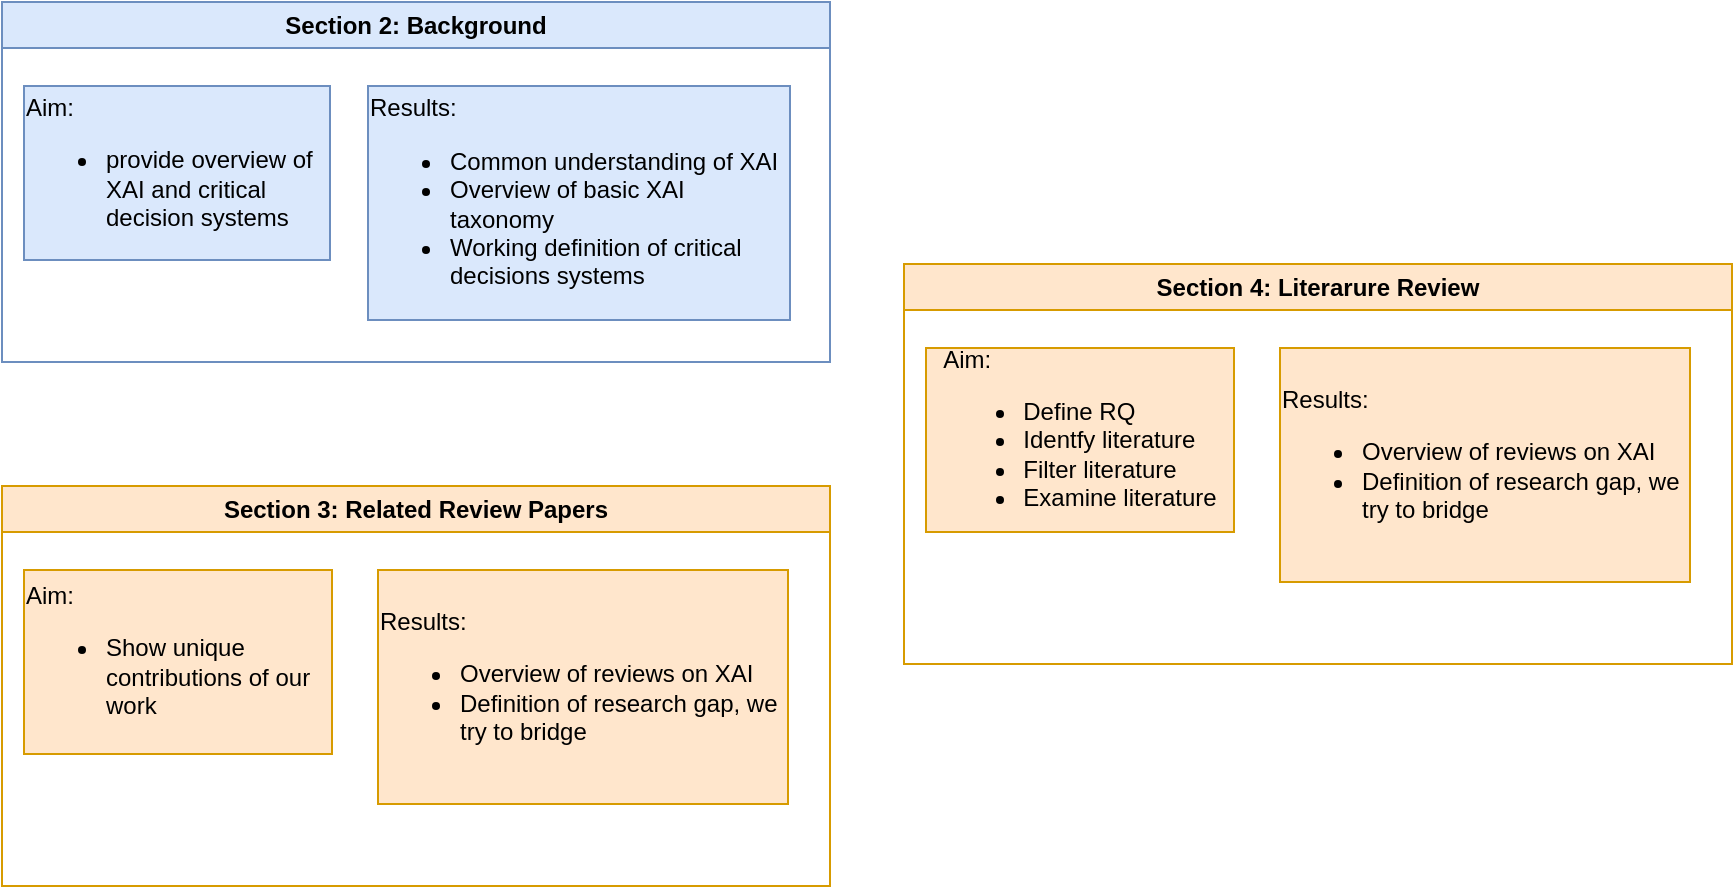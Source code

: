 <mxfile version="24.9.2" pages="2">
  <diagram name="Seite-1" id="Yq9eNVUB8aMpdLc4tktE">
    <mxGraphModel dx="1123" dy="730" grid="0" gridSize="10" guides="1" tooltips="1" connect="1" arrows="1" fold="1" page="1" pageScale="1" pageWidth="827" pageHeight="1169" math="0" shadow="0">
      <root>
        <mxCell id="0" />
        <mxCell id="1" parent="0" />
        <mxCell id="6sYlEwsRBTDHdmyW6QFx-9" value="Section 2: Background" style="swimlane;whiteSpace=wrap;html=1;fillColor=#dae8fc;strokeColor=#6c8ebf;" vertex="1" parent="1">
          <mxGeometry x="97" y="229" width="414" height="180" as="geometry" />
        </mxCell>
        <mxCell id="6sYlEwsRBTDHdmyW6QFx-6" value="&lt;div style=&quot;text-align: left;&quot;&gt;&lt;span style=&quot;background-color: initial;&quot;&gt;Aim:&lt;/span&gt;&lt;/div&gt;&lt;div style=&quot;text-align: left;&quot;&gt;&lt;ul&gt;&lt;li&gt;provide o&lt;span style=&quot;&quot;&gt;verview of XAI and critical decision systems&lt;/span&gt;&lt;/li&gt;&lt;/ul&gt;&lt;/div&gt;" style="rounded=0;whiteSpace=wrap;html=1;fillColor=#dae8fc;strokeColor=#6c8ebf;" vertex="1" parent="6sYlEwsRBTDHdmyW6QFx-9">
          <mxGeometry x="11" y="42" width="153" height="87" as="geometry" />
        </mxCell>
        <mxCell id="6sYlEwsRBTDHdmyW6QFx-8" value="&lt;div style=&quot;text-align: left;&quot;&gt;&lt;span style=&quot;background-color: initial;&quot;&gt;Results:&lt;/span&gt;&lt;/div&gt;&lt;div style=&quot;text-align: left;&quot;&gt;&lt;ul&gt;&lt;li&gt;Common understanding of XAI&lt;/li&gt;&lt;li&gt;Overview of basic XAI taxonomy&lt;/li&gt;&lt;li&gt;Working definition of critical decisions systems&lt;/li&gt;&lt;/ul&gt;&lt;/div&gt;" style="rounded=0;whiteSpace=wrap;html=1;fillColor=#dae8fc;strokeColor=#6c8ebf;" vertex="1" parent="6sYlEwsRBTDHdmyW6QFx-9">
          <mxGeometry x="183" y="42" width="211" height="117" as="geometry" />
        </mxCell>
        <mxCell id="6sYlEwsRBTDHdmyW6QFx-11" value="Section 3: Related Review Papers" style="swimlane;whiteSpace=wrap;html=1;fillColor=#ffe6cc;strokeColor=#d79b00;" vertex="1" parent="1">
          <mxGeometry x="97" y="471" width="414" height="200" as="geometry" />
        </mxCell>
        <mxCell id="6sYlEwsRBTDHdmyW6QFx-12" value="&lt;div style=&quot;text-align: left;&quot;&gt;&lt;span style=&quot;background-color: initial;&quot;&gt;Aim:&lt;/span&gt;&lt;/div&gt;&lt;div style=&quot;text-align: left;&quot;&gt;&lt;ul&gt;&lt;li&gt;Show unique contributions of our work&lt;/li&gt;&lt;/ul&gt;&lt;/div&gt;" style="rounded=0;whiteSpace=wrap;html=1;fillColor=#ffe6cc;strokeColor=#d79b00;" vertex="1" parent="6sYlEwsRBTDHdmyW6QFx-11">
          <mxGeometry x="11" y="42" width="154" height="92" as="geometry" />
        </mxCell>
        <mxCell id="6sYlEwsRBTDHdmyW6QFx-13" value="&lt;div style=&quot;text-align: left;&quot;&gt;&lt;span style=&quot;background-color: initial;&quot;&gt;Results:&lt;/span&gt;&lt;/div&gt;&lt;div style=&quot;text-align: left;&quot;&gt;&lt;ul&gt;&lt;li&gt;Overview of reviews on XAI&amp;nbsp;&lt;/li&gt;&lt;li&gt;Definition of research gap, we try to bridge&lt;/li&gt;&lt;/ul&gt;&lt;/div&gt;" style="rounded=0;whiteSpace=wrap;html=1;fillColor=#ffe6cc;strokeColor=#d79b00;" vertex="1" parent="6sYlEwsRBTDHdmyW6QFx-11">
          <mxGeometry x="188" y="42" width="205" height="117" as="geometry" />
        </mxCell>
        <mxCell id="6sYlEwsRBTDHdmyW6QFx-14" value="Section 4: Literarure Review" style="swimlane;whiteSpace=wrap;html=1;fillColor=#ffe6cc;strokeColor=#d79b00;" vertex="1" parent="1">
          <mxGeometry x="548" y="360" width="414" height="200" as="geometry" />
        </mxCell>
        <mxCell id="6sYlEwsRBTDHdmyW6QFx-15" value="&lt;div style=&quot;text-align: left;&quot;&gt;&lt;span style=&quot;background-color: initial;&quot;&gt;Aim:&lt;/span&gt;&lt;/div&gt;&lt;div style=&quot;&quot;&gt;&lt;ul&gt;&lt;li style=&quot;text-align: left;&quot;&gt;Define RQ&lt;/li&gt;&lt;li style=&quot;text-align: left;&quot;&gt;Identfy literature&lt;/li&gt;&lt;li style=&quot;text-align: left;&quot;&gt;Filter literature&lt;/li&gt;&lt;li style=&quot;text-align: left;&quot;&gt;Examine literature&lt;/li&gt;&lt;/ul&gt;&lt;/div&gt;" style="rounded=0;whiteSpace=wrap;html=1;fillColor=#ffe6cc;strokeColor=#d79b00;" vertex="1" parent="6sYlEwsRBTDHdmyW6QFx-14">
          <mxGeometry x="11" y="42" width="154" height="92" as="geometry" />
        </mxCell>
        <mxCell id="6sYlEwsRBTDHdmyW6QFx-16" value="&lt;div style=&quot;text-align: left;&quot;&gt;&lt;span style=&quot;background-color: initial;&quot;&gt;Results:&lt;/span&gt;&lt;/div&gt;&lt;div style=&quot;text-align: left;&quot;&gt;&lt;ul&gt;&lt;li&gt;Overview of reviews on XAI&amp;nbsp;&lt;/li&gt;&lt;li&gt;Definition of research gap, we try to bridge&lt;/li&gt;&lt;/ul&gt;&lt;/div&gt;" style="rounded=0;whiteSpace=wrap;html=1;fillColor=#ffe6cc;strokeColor=#d79b00;" vertex="1" parent="6sYlEwsRBTDHdmyW6QFx-14">
          <mxGeometry x="188" y="42" width="205" height="117" as="geometry" />
        </mxCell>
      </root>
    </mxGraphModel>
  </diagram>
  <diagram id="tW4TefEium68_NQsiIl4" name="Seite-2">
    <mxGraphModel dx="1209" dy="786" grid="0" gridSize="10" guides="1" tooltips="1" connect="1" arrows="1" fold="1" page="1" pageScale="1" pageWidth="827" pageHeight="1169" math="0" shadow="0">
      <root>
        <mxCell id="0" />
        <mxCell id="1" parent="0" />
        <mxCell id="_KkhymdzscNkCMlNo2W2-17" value="" style="edgeStyle=orthogonalEdgeStyle;rounded=0;orthogonalLoop=1;jettySize=auto;html=1;" edge="1" parent="1" source="_KkhymdzscNkCMlNo2W2-1" target="_KkhymdzscNkCMlNo2W2-4">
          <mxGeometry relative="1" as="geometry" />
        </mxCell>
        <mxCell id="_KkhymdzscNkCMlNo2W2-1" value="Research Questions" style="rounded=0;whiteSpace=wrap;html=1;" vertex="1" parent="1">
          <mxGeometry x="332" y="196" width="138" height="33" as="geometry" />
        </mxCell>
        <mxCell id="_KkhymdzscNkCMlNo2W2-15" value="" style="edgeStyle=orthogonalEdgeStyle;rounded=0;orthogonalLoop=1;jettySize=auto;html=1;entryX=0.5;entryY=0;entryDx=0;entryDy=0;exitX=0.5;exitY=1;exitDx=0;exitDy=0;" edge="1" parent="1" source="_KkhymdzscNkCMlNo2W2-2" target="_KkhymdzscNkCMlNo2W2-1">
          <mxGeometry relative="1" as="geometry">
            <Array as="points">
              <mxPoint x="297" y="141" />
              <mxPoint x="400" y="141" />
              <mxPoint x="400" y="184" />
              <mxPoint x="401" y="184" />
            </Array>
          </mxGeometry>
        </mxCell>
        <mxCell id="_KkhymdzscNkCMlNo2W2-27" value="" style="edgeStyle=orthogonalEdgeStyle;rounded=0;orthogonalLoop=1;jettySize=auto;html=1;" edge="1" parent="1" source="_KkhymdzscNkCMlNo2W2-3" target="_KkhymdzscNkCMlNo2W2-1">
          <mxGeometry relative="1" as="geometry">
            <Array as="points">
              <mxPoint x="494" y="142" />
              <mxPoint x="400" y="142" />
            </Array>
          </mxGeometry>
        </mxCell>
        <mxCell id="_KkhymdzscNkCMlNo2W2-20" value="" style="edgeStyle=orthogonalEdgeStyle;rounded=0;orthogonalLoop=1;jettySize=auto;html=1;" edge="1" parent="1" source="_KkhymdzscNkCMlNo2W2-6" target="_KkhymdzscNkCMlNo2W2-7">
          <mxGeometry relative="1" as="geometry" />
        </mxCell>
        <mxCell id="_KkhymdzscNkCMlNo2W2-21" value="" style="edgeStyle=orthogonalEdgeStyle;rounded=0;orthogonalLoop=1;jettySize=auto;html=1;entryX=0.5;entryY=0;entryDx=0;entryDy=0;" edge="1" parent="1" source="_KkhymdzscNkCMlNo2W2-7" target="_KkhymdzscNkCMlNo2W2-9">
          <mxGeometry relative="1" as="geometry" />
        </mxCell>
        <mxCell id="_KkhymdzscNkCMlNo2W2-23" value="Section 2" style="swimlane;whiteSpace=wrap;html=1;" vertex="1" parent="1">
          <mxGeometry x="198" y="55" width="198" height="71" as="geometry" />
        </mxCell>
        <mxCell id="_KkhymdzscNkCMlNo2W2-2" value="Overview of XAI and critical decision systems&amp;nbsp;" style="rounded=0;whiteSpace=wrap;html=1;" vertex="1" parent="_KkhymdzscNkCMlNo2W2-23">
          <mxGeometry x="22.5" y="33" width="153" height="30" as="geometry" />
        </mxCell>
        <mxCell id="_KkhymdzscNkCMlNo2W2-24" value="Section3&amp;nbsp;" style="swimlane;whiteSpace=wrap;html=1;" vertex="1" parent="1">
          <mxGeometry x="424" y="55" width="174" height="69" as="geometry" />
        </mxCell>
        <mxCell id="_KkhymdzscNkCMlNo2W2-3" value="Related literature reviews, gaps in research" style="rounded=0;whiteSpace=wrap;html=1;" vertex="1" parent="_KkhymdzscNkCMlNo2W2-24">
          <mxGeometry x="9" y="33" width="155.5" height="28" as="geometry" />
        </mxCell>
        <mxCell id="_KkhymdzscNkCMlNo2W2-25" value="Section 4" style="swimlane;whiteSpace=wrap;html=1;" vertex="1" parent="1">
          <mxGeometry x="312" y="155" width="177" height="220" as="geometry" />
        </mxCell>
        <mxCell id="_KkhymdzscNkCMlNo2W2-4" value="Identification of literature" style="rounded=0;whiteSpace=wrap;html=1;" vertex="1" parent="_KkhymdzscNkCMlNo2W2-25">
          <mxGeometry x="20" y="88" width="138" height="33" as="geometry" />
        </mxCell>
        <mxCell id="_KkhymdzscNkCMlNo2W2-5" value="Filtering of literature" style="rounded=0;whiteSpace=wrap;html=1;" vertex="1" parent="_KkhymdzscNkCMlNo2W2-25">
          <mxGeometry x="20" y="135" width="138" height="33" as="geometry" />
        </mxCell>
        <mxCell id="_KkhymdzscNkCMlNo2W2-6" value="Organizing literature" style="rounded=0;whiteSpace=wrap;html=1;" vertex="1" parent="_KkhymdzscNkCMlNo2W2-25">
          <mxGeometry x="20" y="180" width="138" height="33" as="geometry" />
        </mxCell>
        <mxCell id="_KkhymdzscNkCMlNo2W2-46" value="" style="edgeStyle=orthogonalEdgeStyle;rounded=0;orthogonalLoop=1;jettySize=auto;html=1;" edge="1" parent="_KkhymdzscNkCMlNo2W2-25">
          <mxGeometry relative="1" as="geometry">
            <mxPoint x="88.35" y="121" as="sourcePoint" />
            <mxPoint x="88.35" y="135" as="targetPoint" />
          </mxGeometry>
        </mxCell>
        <mxCell id="_KkhymdzscNkCMlNo2W2-47" value="" style="edgeStyle=orthogonalEdgeStyle;rounded=0;orthogonalLoop=1;jettySize=auto;html=1;" edge="1" parent="_KkhymdzscNkCMlNo2W2-25">
          <mxGeometry relative="1" as="geometry">
            <mxPoint x="88.35" y="168" as="sourcePoint" />
            <mxPoint x="88.35" y="182" as="targetPoint" />
          </mxGeometry>
        </mxCell>
        <mxCell id="_KkhymdzscNkCMlNo2W2-28" value="Section 5" style="swimlane;whiteSpace=wrap;html=1;" vertex="1" parent="1">
          <mxGeometry x="312" y="386" width="177" height="72" as="geometry" />
        </mxCell>
        <mxCell id="_KkhymdzscNkCMlNo2W2-7" value="Common XAI use cases in critical decision systems" style="rounded=0;whiteSpace=wrap;html=1;" vertex="1" parent="_KkhymdzscNkCMlNo2W2-28">
          <mxGeometry x="15.5" y="32.25" width="147" height="32" as="geometry" />
        </mxCell>
        <mxCell id="_KkhymdzscNkCMlNo2W2-52" value="" style="edgeStyle=orthogonalEdgeStyle;rounded=0;orthogonalLoop=1;jettySize=auto;html=1;entryX=0.5;entryY=0;entryDx=0;entryDy=0;exitX=0.5;exitY=1;exitDx=0;exitDy=0;" edge="1" parent="1" source="_KkhymdzscNkCMlNo2W2-10" target="_KkhymdzscNkCMlNo2W2-30">
          <mxGeometry relative="1" as="geometry">
            <Array as="points">
              <mxPoint x="401" y="619" />
              <mxPoint x="489" y="619" />
            </Array>
          </mxGeometry>
        </mxCell>
        <mxCell id="_KkhymdzscNkCMlNo2W2-29" value="Section 6" style="swimlane;whiteSpace=wrap;html=1;" vertex="1" parent="1">
          <mxGeometry x="312.5" y="467" width="177" height="144" as="geometry" />
        </mxCell>
        <mxCell id="_KkhymdzscNkCMlNo2W2-48" value="" style="edgeStyle=orthogonalEdgeStyle;rounded=0;orthogonalLoop=1;jettySize=auto;html=1;entryX=0.5;entryY=0;entryDx=0;entryDy=0;" edge="1" parent="_KkhymdzscNkCMlNo2W2-29" source="_KkhymdzscNkCMlNo2W2-9" target="_KkhymdzscNkCMlNo2W2-10">
          <mxGeometry relative="1" as="geometry">
            <Array as="points">
              <mxPoint x="89" y="75" />
              <mxPoint x="89" y="75" />
            </Array>
          </mxGeometry>
        </mxCell>
        <mxCell id="_KkhymdzscNkCMlNo2W2-9" value="XAI use cases that contribute to safety of ML applications" style="rounded=0;whiteSpace=wrap;html=1;" vertex="1" parent="_KkhymdzscNkCMlNo2W2-29">
          <mxGeometry x="9" y="37" width="159" height="33" as="geometry" />
        </mxCell>
        <mxCell id="_KkhymdzscNkCMlNo2W2-10" value="Proposal of R4VR framework to enhance safety of ML applications&amp;nbsp;" style="rounded=0;whiteSpace=wrap;html=1;" vertex="1" parent="_KkhymdzscNkCMlNo2W2-29">
          <mxGeometry x="9" y="88" width="160" height="48" as="geometry" />
        </mxCell>
        <mxCell id="_KkhymdzscNkCMlNo2W2-50" value="" style="edgeStyle=orthogonalEdgeStyle;rounded=0;orthogonalLoop=1;jettySize=auto;html=1;entryX=0.5;entryY=0;entryDx=0;entryDy=0;" edge="1" parent="1" source="_KkhymdzscNkCMlNo2W2-32" target="_KkhymdzscNkCMlNo2W2-41">
          <mxGeometry relative="1" as="geometry">
            <Array as="points">
              <mxPoint x="417" y="787" />
              <mxPoint x="343" y="787" />
            </Array>
          </mxGeometry>
        </mxCell>
        <mxCell id="_KkhymdzscNkCMlNo2W2-51" value="" style="edgeStyle=orthogonalEdgeStyle;rounded=0;orthogonalLoop=1;jettySize=auto;html=1;entryX=0.5;entryY=0;entryDx=0;entryDy=0;" edge="1" parent="1" target="_KkhymdzscNkCMlNo2W2-43">
          <mxGeometry relative="1" as="geometry">
            <mxPoint x="417" y="744" as="sourcePoint" />
            <mxPoint x="353" y="812" as="targetPoint" />
            <Array as="points">
              <mxPoint x="418" y="744" />
              <mxPoint x="418" y="787" />
              <mxPoint x="492" y="787" />
            </Array>
          </mxGeometry>
        </mxCell>
        <mxCell id="_KkhymdzscNkCMlNo2W2-40" value="Section 8" style="swimlane;whiteSpace=wrap;html=1;" vertex="1" parent="1">
          <mxGeometry x="277" y="759" width="287" height="80" as="geometry" />
        </mxCell>
        <mxCell id="_KkhymdzscNkCMlNo2W2-41" value="Summary" style="rounded=0;whiteSpace=wrap;html=1;" vertex="1" parent="_KkhymdzscNkCMlNo2W2-40">
          <mxGeometry x="6" y="43" width="120" height="19" as="geometry" />
        </mxCell>
        <mxCell id="_KkhymdzscNkCMlNo2W2-43" value="Outlook" style="rounded=0;whiteSpace=wrap;html=1;" vertex="1" parent="_KkhymdzscNkCMlNo2W2-40">
          <mxGeometry x="155" y="43" width="120" height="19" as="geometry" />
        </mxCell>
        <mxCell id="_KkhymdzscNkCMlNo2W2-53" value="" style="edgeStyle=orthogonalEdgeStyle;rounded=0;orthogonalLoop=1;jettySize=auto;html=1;entryX=0.5;entryY=0;entryDx=0;entryDy=0;" edge="1" parent="1" source="_KkhymdzscNkCMlNo2W2-10" target="_KkhymdzscNkCMlNo2W2-31">
          <mxGeometry relative="1" as="geometry">
            <Array as="points">
              <mxPoint x="402" y="619" />
              <mxPoint x="342" y="619" />
            </Array>
          </mxGeometry>
        </mxCell>
        <mxCell id="_KkhymdzscNkCMlNo2W2-37" value="Section 7" style="swimlane;whiteSpace=wrap;html=1;" vertex="1" parent="1">
          <mxGeometry x="272" y="627" width="290" height="124" as="geometry" />
        </mxCell>
        <mxCell id="_KkhymdzscNkCMlNo2W2-30" value="Gaps in research" style="rounded=0;whiteSpace=wrap;html=1;" vertex="1" parent="_KkhymdzscNkCMlNo2W2-37">
          <mxGeometry x="154" y="33" width="125" height="28" as="geometry" />
        </mxCell>
        <mxCell id="_KkhymdzscNkCMlNo2W2-31" value="Promising approaches" style="rounded=0;whiteSpace=wrap;html=1;" vertex="1" parent="_KkhymdzscNkCMlNo2W2-37">
          <mxGeometry x="9" y="33" width="122" height="27" as="geometry" />
        </mxCell>
        <mxCell id="_KkhymdzscNkCMlNo2W2-32" value="Future directions of research" style="rounded=0;whiteSpace=wrap;html=1;" vertex="1" parent="_KkhymdzscNkCMlNo2W2-37">
          <mxGeometry x="85" y="83" width="120" height="34" as="geometry" />
        </mxCell>
        <mxCell id="_KkhymdzscNkCMlNo2W2-33" value="" style="edgeStyle=orthogonalEdgeStyle;rounded=0;orthogonalLoop=1;jettySize=auto;html=1;" edge="1" parent="_KkhymdzscNkCMlNo2W2-37" source="_KkhymdzscNkCMlNo2W2-31" target="_KkhymdzscNkCMlNo2W2-32">
          <mxGeometry relative="1" as="geometry">
            <Array as="points">
              <mxPoint x="70" y="68" />
              <mxPoint x="145" y="68" />
            </Array>
          </mxGeometry>
        </mxCell>
        <mxCell id="_KkhymdzscNkCMlNo2W2-34" value="" style="edgeStyle=orthogonalEdgeStyle;rounded=0;orthogonalLoop=1;jettySize=auto;html=1;" edge="1" parent="_KkhymdzscNkCMlNo2W2-37" source="_KkhymdzscNkCMlNo2W2-30" target="_KkhymdzscNkCMlNo2W2-32">
          <mxGeometry relative="1" as="geometry">
            <Array as="points">
              <mxPoint x="217" y="68" />
              <mxPoint x="145" y="68" />
            </Array>
          </mxGeometry>
        </mxCell>
      </root>
    </mxGraphModel>
  </diagram>
</mxfile>
